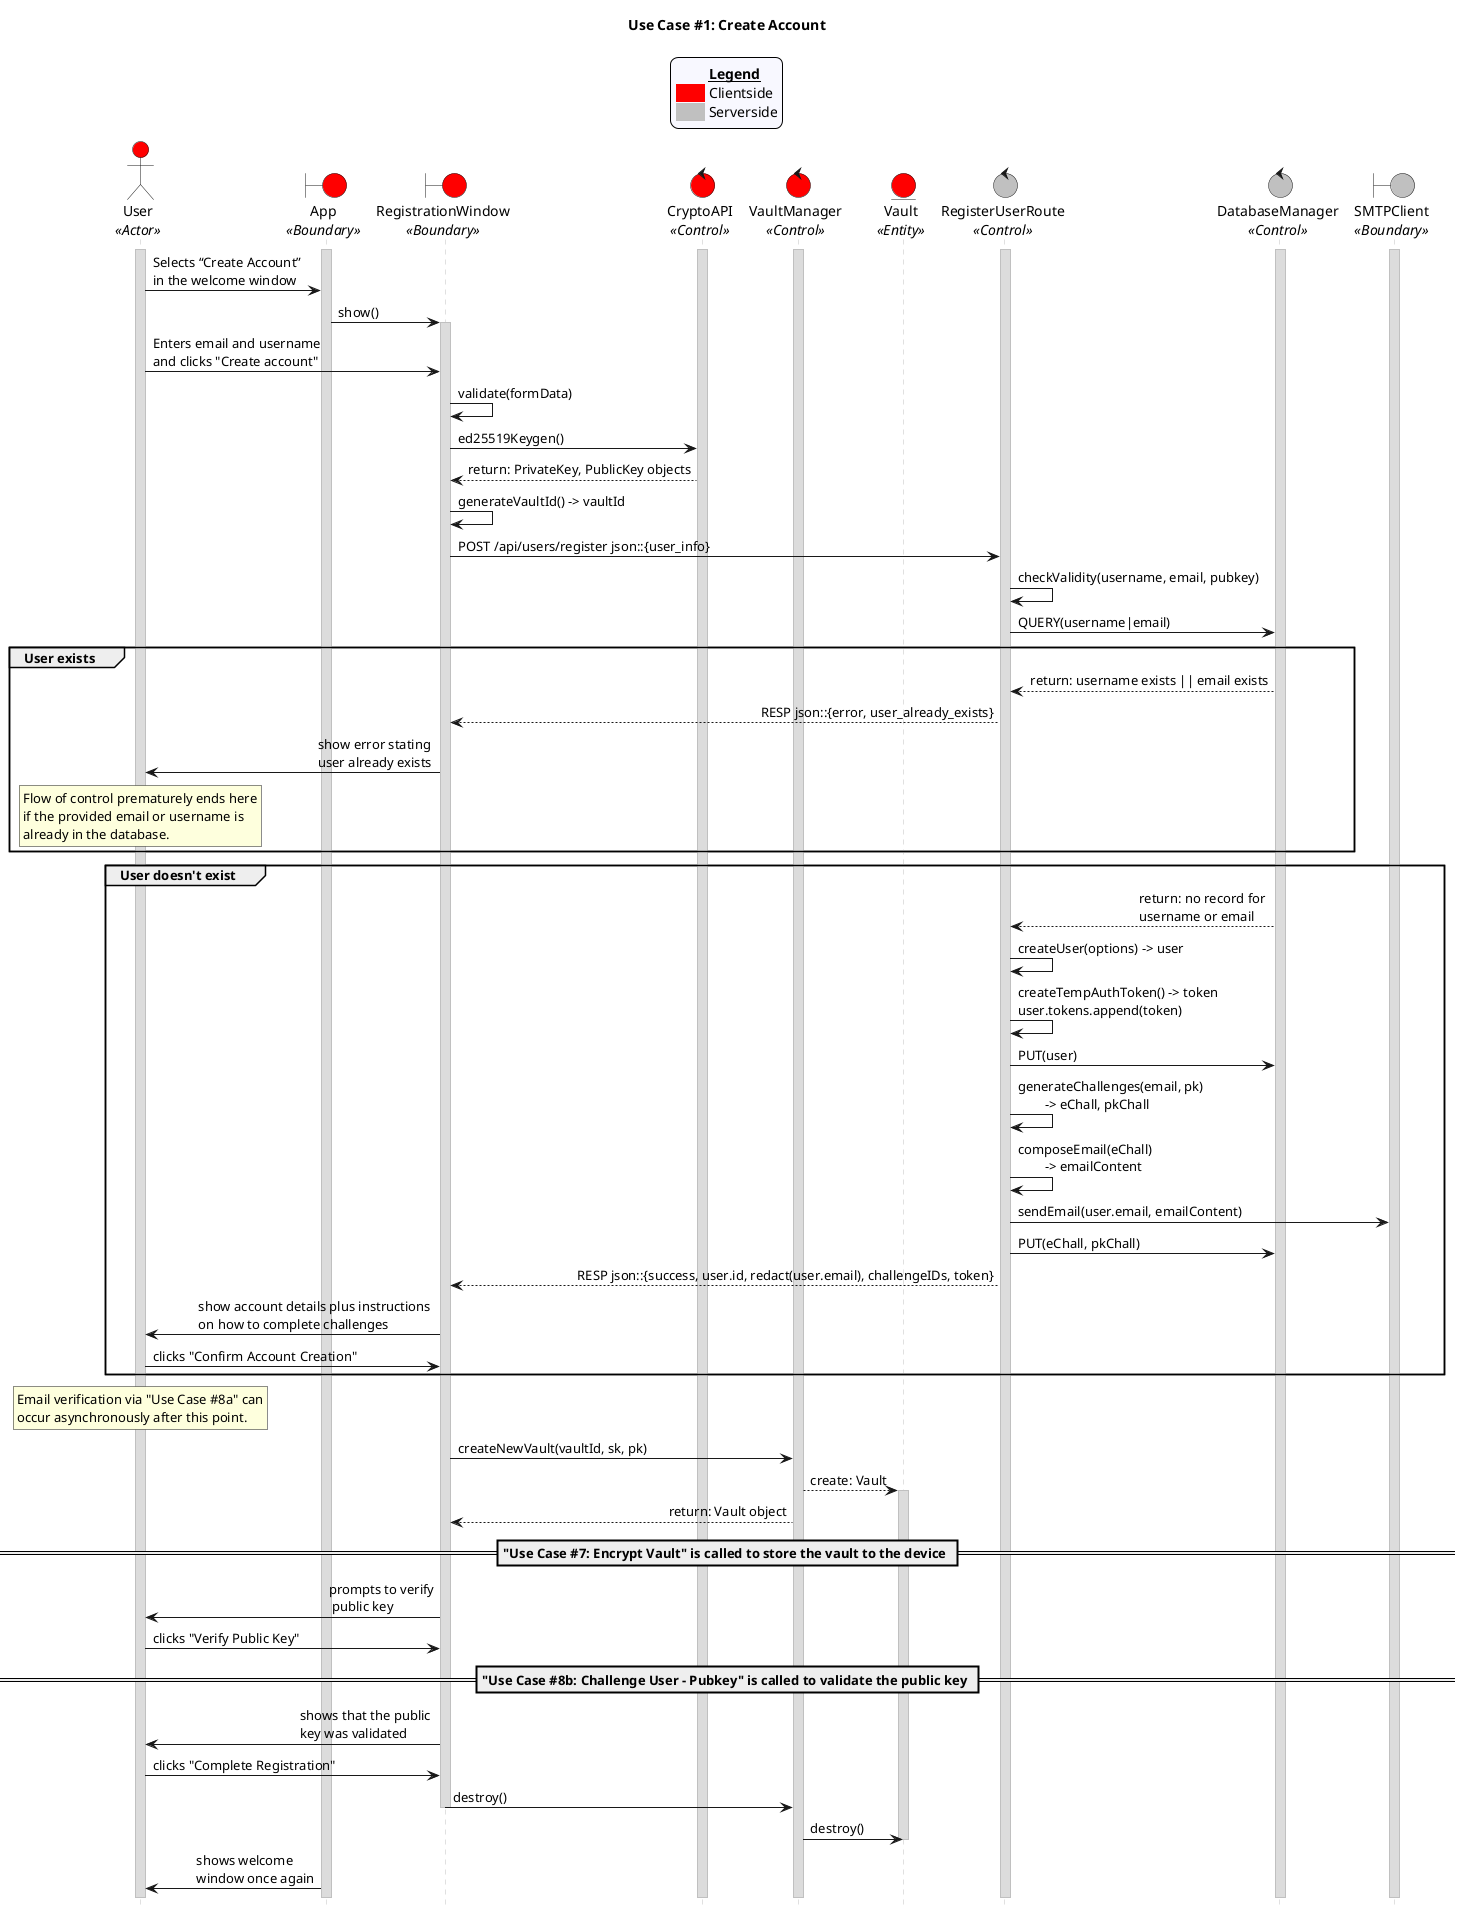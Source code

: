 @startuml uc01
title "Use Case #1: Create Account"


'Styling goes here
hide footbox
skinparam stereotypePosition bottom
skinparam sequenceMessageAlign direction
skinparam sequence {
	LifeLineBorderColor #Silver
	LifeLineBackgroundColor #Gainsboro
}

'Add a legend plus styling
skinparam legend {
	backgroundColor #GhostWhite
	entrySeparator #GhostWhite
}

legend top
	<#GhostWhite,#GhostWhite>|	|= __Legend__ |
	|<#red> | Clientside|
	|<#silver> | Serverside|
endlegend

'Setup the objects involved here
actor User as u <<Actor>> #red
boundary App as a <<Boundary>> #red
boundary RegistrationWindow as rw <<Boundary>> #red
control CryptoAPI as ca <<Control>> #red
control VaultManager as vm <<Control>> #red
entity Vault as v <<Entity>> #red
control RegisterUserRoute as rur <<Control>> #silver
control DatabaseManager as db <<Control>> #silver
boundary SMTPClient as sc <<Boundary>> #silver

'Setup persistent objects here
activate u 
activate a
activate ca
activate vm
activate rur
activate db
activate sc

'--- FLOW OF CONTROL STARTS HERE ---
'User selects “Create Account” on the front page.
u -> a: Selects “Create Account” \nin the welcome window

'System shows a form to create the account.
a -> rw: show()
activate rw

'User enters email address, username. User clicks “Create Account” button.
u -> rw: Enters email and username \nand clicks "Create account"
rw -> rw: validate(formData)

'User’s device generates a UUID for the user and vault, timestamp, crypto key pair, and an identifier for the vault.
rw -> ca: ed25519Keygen()
ca --> rw: return: PrivateKey, PublicKey objects
rw -> rw: generateVaultId() -> vaultId

'User’s device sends the UUID of the user, timestamp, and generated public key to the server. The private key stays on the device for security reasons (CRITICAL).
rw -> rur: POST /api/users/register json::{user_info}

'Server checks if the account already exists
rur -> rur: checkValidity(username, email, pubkey)
rur -> db: QUERY(username|email)

group User exists
	db --> rur: return: username exists || email exists
	rur --> rw: RESP json::{error, user_already_exists}
	rw -> u: show error stating \nuser already exists
	rnote over u
	Flow of control prematurely ends here
	if the provided email or username is
	already in the database.
	endrnote
end

group User doesn't exist
	'Server creates the user and issues a temporary access token
	db --> rur: return: no record for \nusername or email
	rur -> rur: createUser(options) -> user
	rur -> rur: createTempAuthToken() -> token \nuser.tokens.append(token)
	rur -> db: PUT(user)
	rur -> rur: generateChallenges(email, pk) \n\t-> eChall, pkChall

	'Server sends an email to the user to confirm creation of the account.
	rur -> rur: composeEmail(eChall) \n\t-> emailContent
	rur -> sc: sendEmail(user.email, emailContent)
	rur -> db: PUT(eChall, pkChall)

	'Server sends the response back and it's confirmed.
	rur --> rw: RESP json::{success, user.id, redact(user.email), challengeIDs, token}
	rw -> u: show account details plus instructions \non how to complete challenges
	u -> rw: clicks "Confirm Account Creation"
end

rnote over u
Email verification via "Use Case #8a" can
occur asynchronously after this point.
endrnote

'User’s device creates a vault with the details provided by the user and the data that was generated.
rw -> vm: createNewVault(vaultId, sk, pk)
vm --> v: create: Vault
activate v
vm --> rw: return: Vault object

== "Use Case #7: Encrypt Vault" is called to store the vault to the device ==

'User begins the challenge process
rw -> u: prompts to verify\n public key
u -> rw: clicks "Verify Public Key"

== "Use Case #8b: Challenge User - Pubkey" is called to validate the public key ==

'In-app challenges are completed
rw -> u: shows that the public \nkey was validated
u -> rw: clicks "Complete Registration"
rw -> vm: destroy()
deactivate rw
vm -> v: destroy()
deactivate v

'Cleanup
a -> u: shows welcome \nwindow once again
'--- FLOW OF CONTROL ENDS HERE   ---

@enduml
